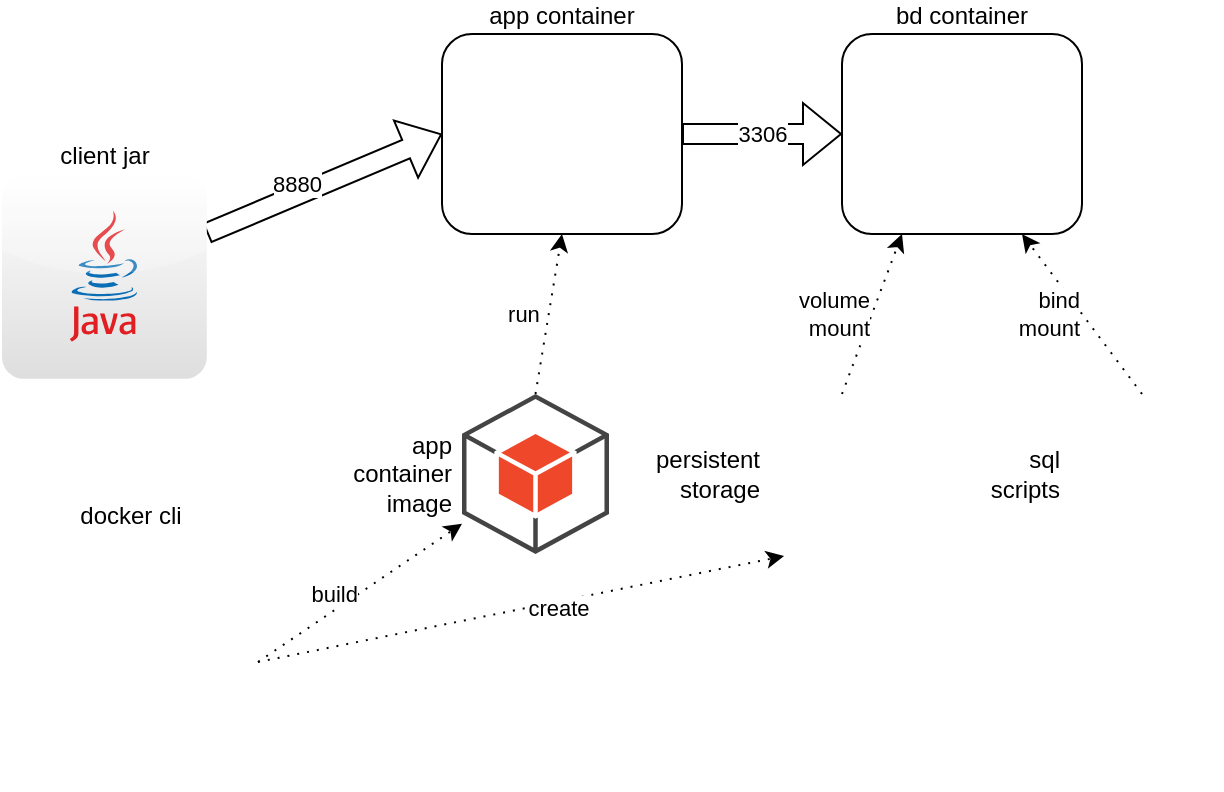 <mxfile version="13.10.9" type="device"><diagram id="D0VMhTaUhkMgbs5hZYpL" name="Page-1"><mxGraphModel dx="965" dy="538" grid="1" gridSize="10" guides="1" tooltips="1" connect="1" arrows="1" fold="1" page="1" pageScale="1" pageWidth="827" pageHeight="1169" math="0" shadow="0"><root><mxCell id="0"/><mxCell id="1" parent="0"/><mxCell id="ze07yVbywErbdaFN3S39-15" value="3306&lt;br&gt;" style="edgeStyle=orthogonalEdgeStyle;shape=flexArrow;rounded=0;orthogonalLoop=1;jettySize=auto;html=1;entryX=0;entryY=0.5;entryDx=0;entryDy=0;labelPosition=center;verticalLabelPosition=middle;align=center;verticalAlign=middle;" edge="1" parent="1" source="ze07yVbywErbdaFN3S39-9" target="ze07yVbywErbdaFN3S39-10"><mxGeometry relative="1" as="geometry"/></mxCell><mxCell id="ze07yVbywErbdaFN3S39-9" value="app container" style="rounded=1;whiteSpace=wrap;html=1;align=center;verticalAlign=bottom;labelPosition=center;verticalLabelPosition=top;" vertex="1" parent="1"><mxGeometry x="310" y="100" width="120" height="100" as="geometry"/></mxCell><mxCell id="ze07yVbywErbdaFN3S39-5" value="" style="shape=image;html=1;verticalAlign=top;verticalLabelPosition=bottom;labelBackgroundColor=#ffffff;imageAspect=0;aspect=fixed;image=https://cdn2.iconfinder.com/data/icons/oxygen/128x128/mimetypes/application-x-java-archive.png" vertex="1" parent="1"><mxGeometry x="333" y="113" width="74" height="74" as="geometry"/></mxCell><mxCell id="ze07yVbywErbdaFN3S39-10" value="bd container" style="rounded=1;whiteSpace=wrap;html=1;align=center;verticalAlign=bottom;labelPosition=center;verticalLabelPosition=top;" vertex="1" parent="1"><mxGeometry x="510" y="100" width="120" height="100" as="geometry"/></mxCell><mxCell id="ze07yVbywErbdaFN3S39-8" value="" style="shape=image;html=1;verticalAlign=top;verticalLabelPosition=bottom;labelBackgroundColor=#ffffff;imageAspect=0;aspect=fixed;image=https://cdn3.iconfinder.com/data/icons/freeapplication/png/24x24/Database.png;align=center;" vertex="1" parent="1"><mxGeometry x="541" y="121" width="58" height="58" as="geometry"/></mxCell><mxCell id="ze07yVbywErbdaFN3S39-37" value="8880" style="edgeStyle=none;rounded=0;orthogonalLoop=1;jettySize=auto;html=1;entryX=0;entryY=0.5;entryDx=0;entryDy=0;align=right;shape=flexArrow;" edge="1" parent="1" source="ze07yVbywErbdaFN3S39-14" target="ze07yVbywErbdaFN3S39-9"><mxGeometry relative="1" as="geometry"/></mxCell><mxCell id="ze07yVbywErbdaFN3S39-14" value="client jar" style="dashed=0;outlineConnect=0;html=1;align=center;labelPosition=center;verticalLabelPosition=top;verticalAlign=bottom;shape=mxgraph.webicons.java;gradientColor=#DFDEDE" vertex="1" parent="1"><mxGeometry x="90" y="170" width="102.4" height="102.4" as="geometry"/></mxCell><mxCell id="ze07yVbywErbdaFN3S39-35" value="run&amp;nbsp;" style="edgeStyle=none;rounded=0;orthogonalLoop=1;jettySize=auto;html=1;exitX=0.5;exitY=0;exitDx=0;exitDy=0;exitPerimeter=0;entryX=0.5;entryY=1;entryDx=0;entryDy=0;dashed=1;dashPattern=1 4;align=right;" edge="1" parent="1" source="ze07yVbywErbdaFN3S39-21" target="ze07yVbywErbdaFN3S39-9"><mxGeometry relative="1" as="geometry"/></mxCell><mxCell id="ze07yVbywErbdaFN3S39-21" value="app&lt;br&gt;container&lt;br&gt;image" style="outlineConnect=0;dashed=0;verticalLabelPosition=middle;verticalAlign=middle;align=right;html=1;shape=mxgraph.aws3.android;fillColor=#EE472A;gradientColor=none;labelPosition=left;spacingRight=4;" vertex="1" parent="1"><mxGeometry x="320" y="280" width="73.5" height="80" as="geometry"/></mxCell><mxCell id="ze07yVbywErbdaFN3S39-28" value="bind&lt;br&gt;mount" style="rounded=0;orthogonalLoop=1;jettySize=auto;html=1;exitX=0.5;exitY=0;exitDx=0;exitDy=0;entryX=0.75;entryY=1;entryDx=0;entryDy=0;align=right;dashed=1;dashPattern=1 4;" edge="1" parent="1" source="ze07yVbywErbdaFN3S39-23" target="ze07yVbywErbdaFN3S39-10"><mxGeometry relative="1" as="geometry"/></mxCell><mxCell id="ze07yVbywErbdaFN3S39-31" value="volume&lt;br&gt;mount" style="rounded=0;orthogonalLoop=1;jettySize=auto;html=1;exitX=0.5;exitY=0;exitDx=0;exitDy=0;entryX=0.25;entryY=1;entryDx=0;entryDy=0;dashed=1;dashPattern=1 4;align=right;" edge="1" parent="1" source="ze07yVbywErbdaFN3S39-25" target="ze07yVbywErbdaFN3S39-10"><mxGeometry relative="1" as="geometry"/></mxCell><mxCell id="ze07yVbywErbdaFN3S39-25" value="persistent&lt;br&gt;storage" style="shape=image;html=1;verticalAlign=middle;verticalLabelPosition=middle;labelBackgroundColor=#ffffff;imageAspect=0;aspect=fixed;image=https://cdn2.iconfinder.com/data/icons/crystalproject/128x128/devices/hdd_mount.png;align=right;labelPosition=left;" vertex="1" parent="1"><mxGeometry x="470" y="280" width="80" height="80" as="geometry"/></mxCell><mxCell id="ze07yVbywErbdaFN3S39-36" value="build&lt;br&gt;" style="edgeStyle=none;rounded=0;orthogonalLoop=1;jettySize=auto;html=1;exitX=1;exitY=0.5;exitDx=0;exitDy=0;dashed=1;dashPattern=1 4;align=right;" edge="1" parent="1" source="ze07yVbywErbdaFN3S39-27" target="ze07yVbywErbdaFN3S39-21"><mxGeometry relative="1" as="geometry"><mxPoint x="280" y="350" as="targetPoint"/></mxGeometry></mxCell><mxCell id="ze07yVbywErbdaFN3S39-38" style="edgeStyle=none;rounded=0;orthogonalLoop=1;jettySize=auto;html=1;exitX=1;exitY=0.5;exitDx=0;exitDy=0;entryX=0.138;entryY=1.013;entryDx=0;entryDy=0;entryPerimeter=0;dashed=1;dashPattern=1 4;align=right;" edge="1" parent="1" source="ze07yVbywErbdaFN3S39-27" target="ze07yVbywErbdaFN3S39-25"><mxGeometry relative="1" as="geometry"/></mxCell><mxCell id="ze07yVbywErbdaFN3S39-39" value="create" style="edgeLabel;html=1;align=center;verticalAlign=middle;resizable=0;points=[];" vertex="1" connectable="0" parent="ze07yVbywErbdaFN3S39-38"><mxGeometry x="0.136" y="-3" relative="1" as="geometry"><mxPoint as="offset"/></mxGeometry></mxCell><mxCell id="ze07yVbywErbdaFN3S39-27" value="docker cli" style="shape=image;html=1;verticalAlign=bottom;verticalLabelPosition=top;labelBackgroundColor=#ffffff;imageAspect=0;aspect=fixed;image=https://cdn4.iconfinder.com/data/icons/logos-and-brands/512/97_Docker_logo_logos-128.png;align=center;labelPosition=center;" vertex="1" parent="1"><mxGeometry x="90" y="350" width="128" height="128" as="geometry"/></mxCell><mxCell id="ze07yVbywErbdaFN3S39-23" value="sql&lt;br&gt;scripts" style="shape=image;html=1;verticalAlign=middle;verticalLabelPosition=middle;labelBackgroundColor=#ffffff;imageAspect=0;aspect=fixed;image=https://cdn1.iconfinder.com/data/icons/hawcons/32/699166-icon-89-document-file-sql-128.png;align=right;labelPosition=left;" vertex="1" parent="1"><mxGeometry x="620" y="280" width="80" height="80" as="geometry"/></mxCell><mxCell id="ze07yVbywErbdaFN3S39-34" style="edgeStyle=none;rounded=0;orthogonalLoop=1;jettySize=auto;html=1;exitX=0;exitY=0.5;exitDx=0;exitDy=0;dashed=1;dashPattern=1 4;align=right;" edge="1" parent="1" source="ze07yVbywErbdaFN3S39-10" target="ze07yVbywErbdaFN3S39-10"><mxGeometry relative="1" as="geometry"/></mxCell></root></mxGraphModel></diagram></mxfile>